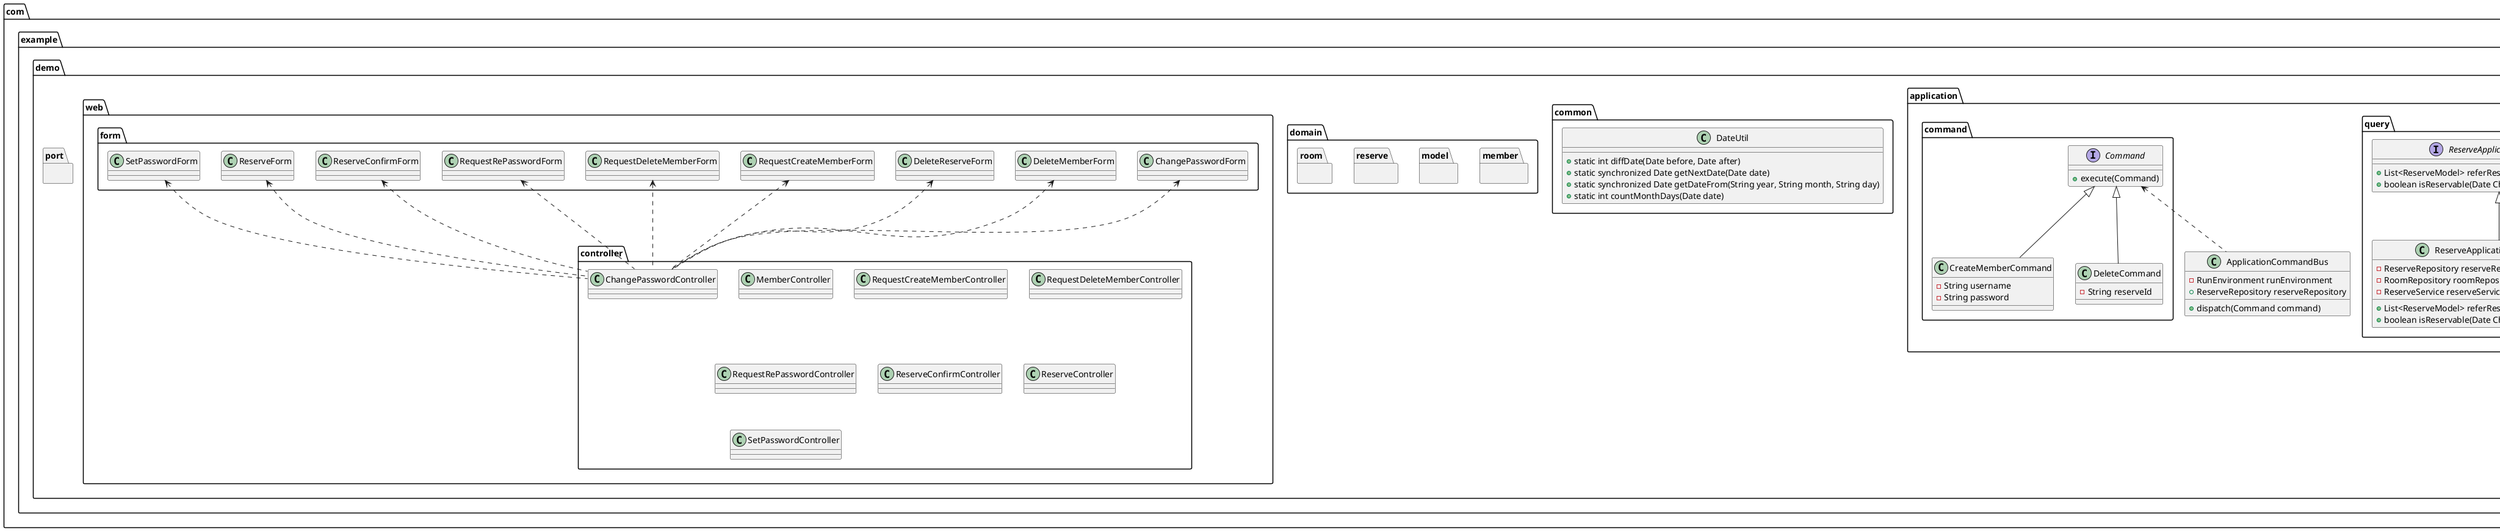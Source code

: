 @startuml
package "com.example.demo.application" {
  package "query" {
    interface ReserveApplicationQueryService{
      +List<ReserveModel> referReserve(String reserveId)
      +boolean isReservable(Date CheckInDay, Date checkOutDay)
    }
    class ReserveApplicationQueryServiceImpl{
      -ReserveRepository reserveRepository
      -RoomRepository roomRepository
      -ReserveService reserveService
      +List<ReserveModel> referReserve(String reserveId)
      +boolean isReservable(Date CheckInDay, Date checkOutDay)
    }
    ReserveApplicationQueryService <|-- ReserveApplicationQueryServiceImpl
  }
  package "command" {
    interface Command{
      +execute(Command)
    }
    class CreateMemberCommand{
      -String username
      -String password
    }
    class DeleteCommand{
      -String reserveId
    }
    Command <|-- CreateMemberCommand
    Command <|-- DeleteCommand
  }
  class ApplicationCommandBus{
    -RunEnvironment runEnvironment
    +ReserveRepository reserveRepository
    +dispatch(Command command)
  }
  Command <.. ApplicationCommandBus
}
package "com.example.demo.common"{
  class DateUtil{
    +static int diffDate(Date before, Date after)
    +static synchronized Date getNextDate(Date date)
    +static synchronized Date getDateFrom(String year, String month, String day)
    +static int countMonthDays(Date date)
  }
}
package "com.example.demo.domain"{
  package "member"{

  }
  package "model"{
    
  }
  package "reserve"{
    
  }
  package "room"{
    
  }
}
package "com.example.demo.port"{

}
package "com.example.demo.web" {
  package "controller"{
    class ChangePasswordController{

    }
    class MemberController{

    }
    class RequestCreateMemberController{
      
    }
    class RequestDeleteMemberController{
      
    }
    class RequestRePasswordController{
      
    }
    class ReserveConfirmController{

    }
    class ReserveController{

    }
    class SetPasswordController{

    }
  }
  package "form"{
    class ChangePasswordForm{

    }
    class DeleteMemberForm{

    }
    class DeleteReserveForm{

    }
    class RequestCreateMemberForm{

    }
    class RequestDeleteMemberForm{

    }
    class RequestRePasswordForm{

    }
    class ReserveConfirmForm{

    }
    class ReserveForm{

    }
    class SetPasswordForm{

    }

  }
  ChangePasswordForm <.. ChangePasswordController
  DeleteMemberForm <.. ChangePasswordController
  DeleteReserveForm <.. ChangePasswordController
  RequestCreateMemberForm <.. ChangePasswordController
  RequestDeleteMemberForm <.. ChangePasswordController
  RequestRePasswordForm <.. ChangePasswordController
  ReserveConfirmForm <.. ChangePasswordController
  ReserveForm <.. ChangePasswordController
  SetPasswordForm <.. ChangePasswordController

}
@enduml
